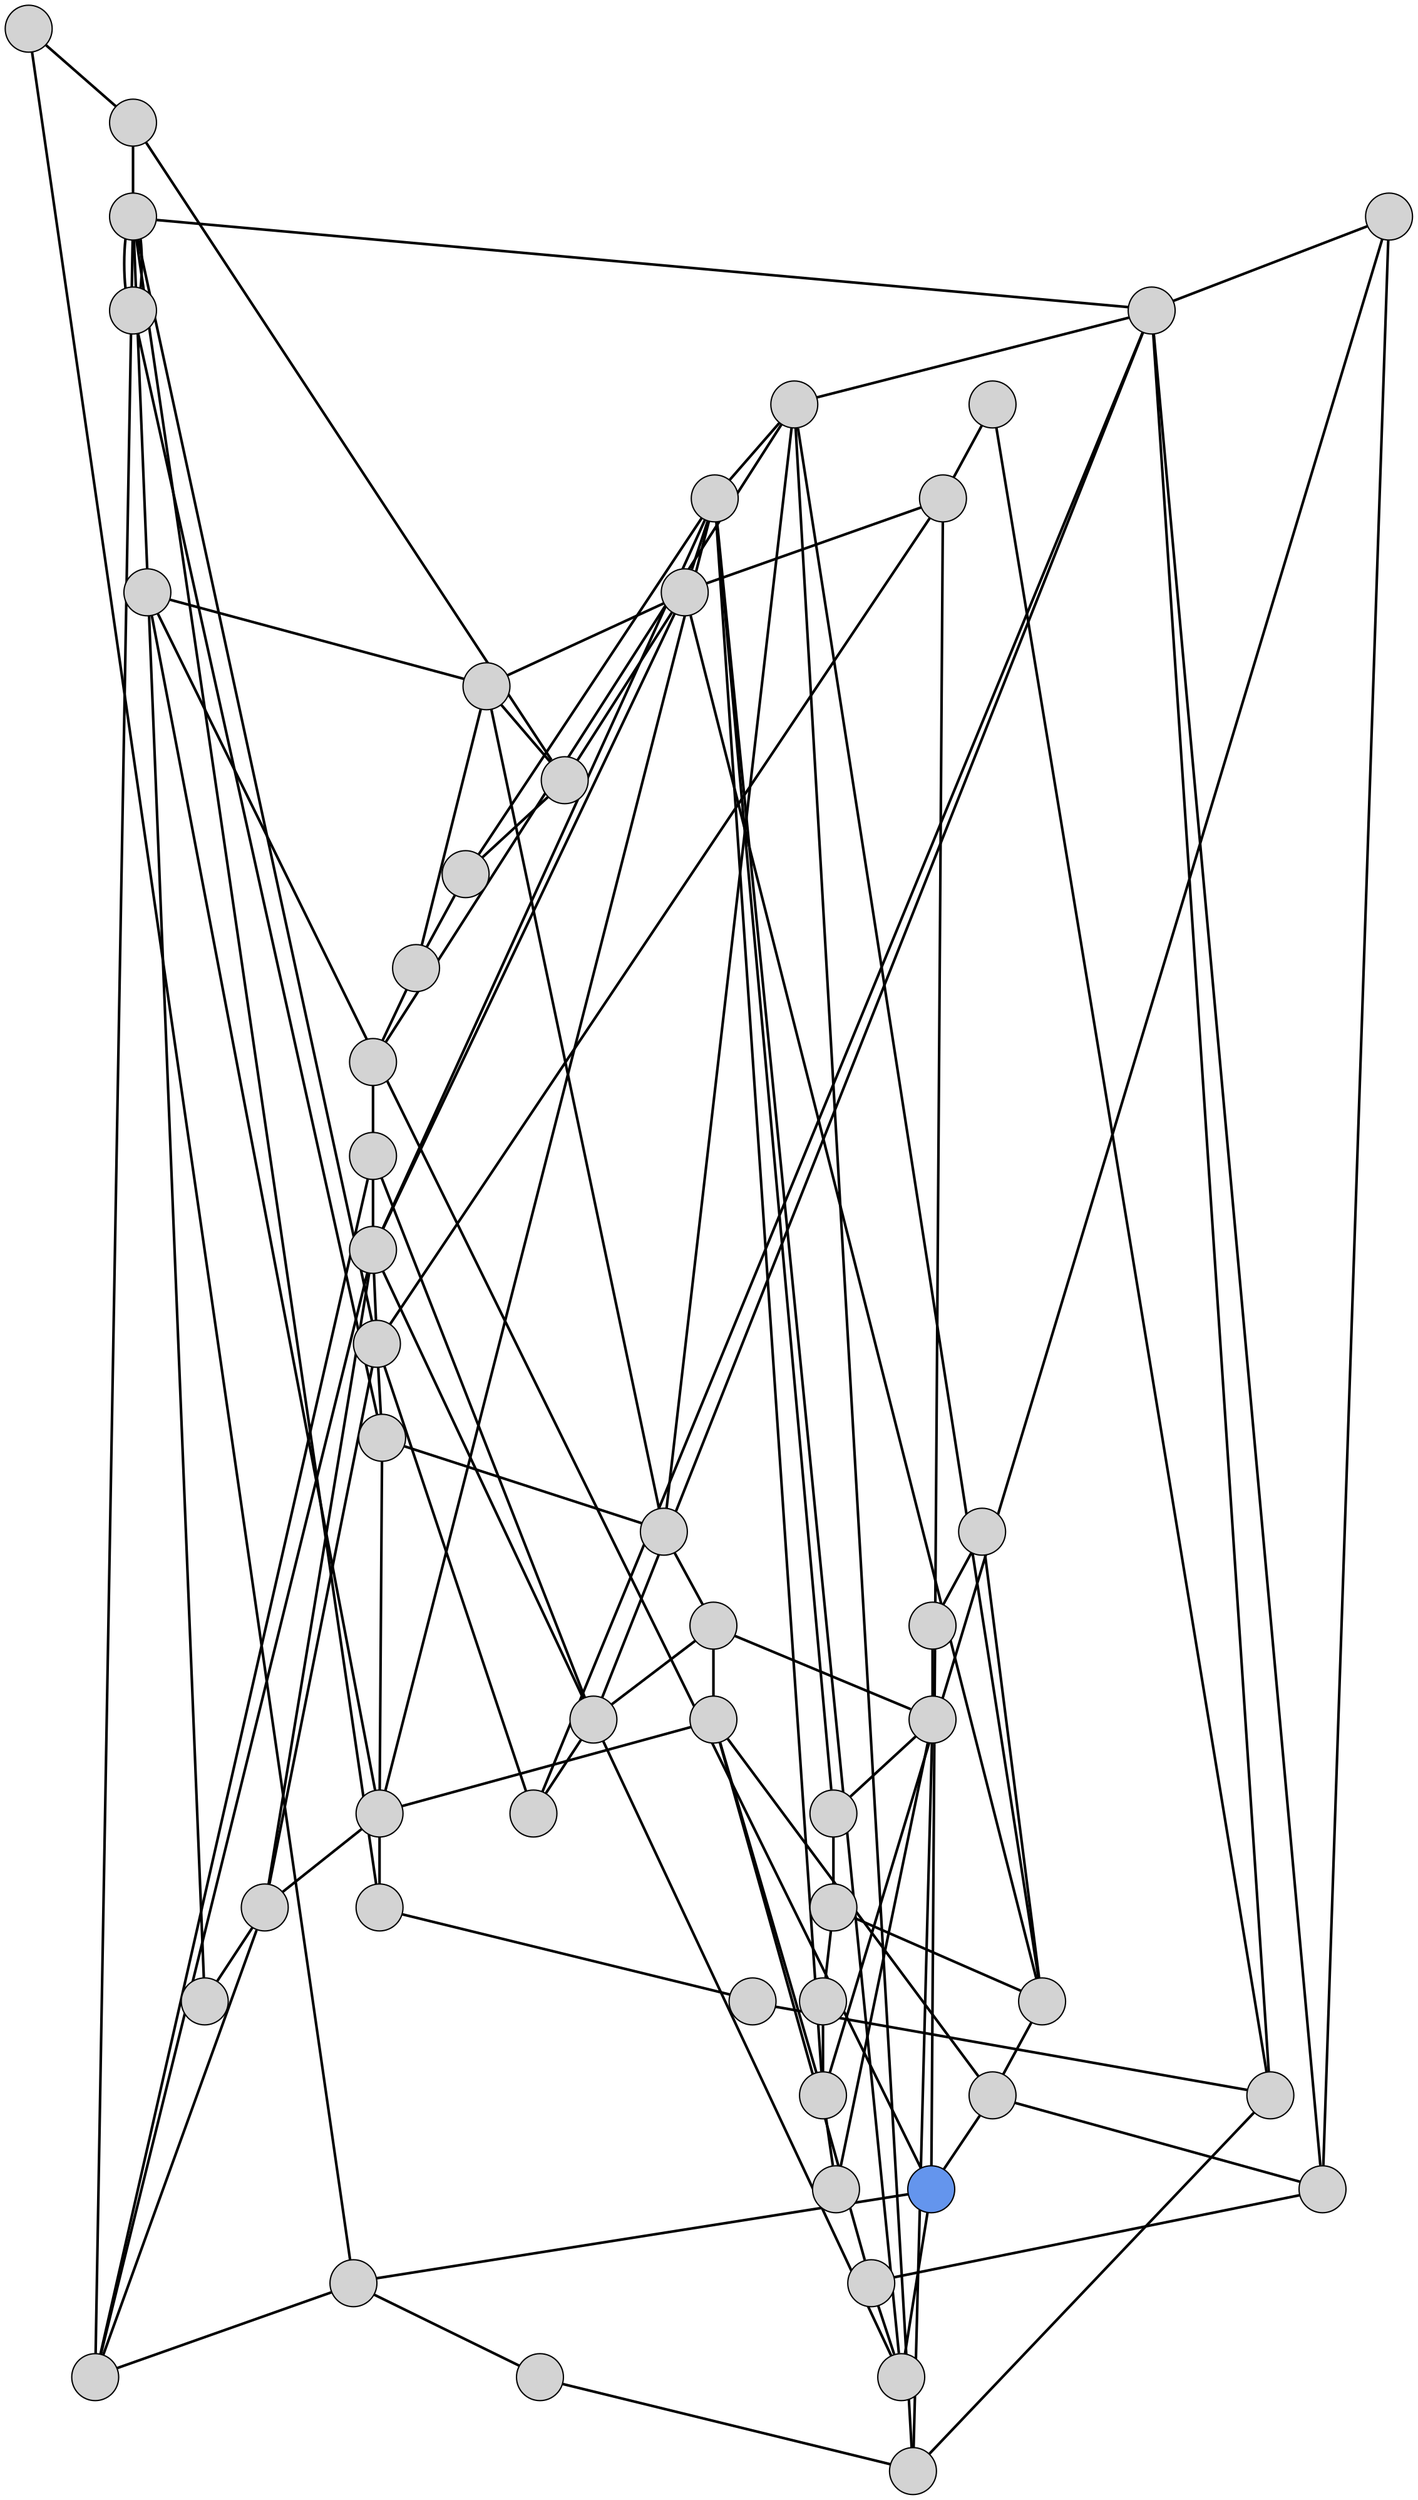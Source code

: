 graph G {
        graph [K=1,
                bb="0,0,1216,1042",
                outputorder=edgesfirst,
                splines=line
        ];
        node [fixedsize=true,
                fontname=Arial,        
                fontsize=10,
                label="\N",
                shape=circle,
                style=filled
        ];
        edge [arrowhead=none,
                penwidth=2
        ];
        1       [height=0.5,
                label="",
                pos="18.238,341.37!",
                width=0.5];
        30      [height=0.5,
                label="",
                pos="157.83,433.16!",
                width=0.5];
        40      [height=0.5,
                label="",
                pos="270.2,373.94!",
                width=0.5];
        24      [height=0.5,
                label="",
                pos="335.91,669.45!",
                width=0.5];
        44      [height=0.5,
                label="",
                pos="311.58,201.34!",
                width=0.5];
        47      [height=0.5,
                label="",
                pos="327.42,488.04!",
                width=0.5];
        22      [height=0.5,
                label="",
                pos="499.02,490.58!",
                width=0.5];
        8       [height=0.5,
                label="",
                pos="721.38,344.9!",
                width=0.5];
        46      [height=0.5,
                label="",
                pos="780.14,579.61!",
                width=0.5];
        16      [height=0.5,
                label="",
                pos="671.31,306.45!",
                width=0.5];
        39      [height=0.5,
                label="",
                pos="451.37,418.56!",
                width=0.5];
        50      [height=0.5,
                label="",
                pos="613.61,228.92!",
                width=0.5];
        32      [height=0.5,
                label="",
                pos="538.88,246.61!",
                width=0.5];
        10      [height=0.5,
                label="",
                pos="844.32,532.78!",
                width=0.5];
        25      [height=0.5,
                label="",
                pos="731.46,648.88!",
                width=0.5];
        19      [height=0.5,
                label="",
                pos="776.05,421.05!",
                width=0.5];
        33      [height=0.5,
                label="",
                pos="1035.7,422.09!",
                width=0.5];
        12      [height=0.5,
                label="",
                pos="645.81,596.55!",
                width=0.5];
        27      [height=0.5,
                label="",
                pos="623.16,771.92!",
                width=0.5];
        35      [height=0.5,
                label="",
                pos="520.9,564.51!",
                width=0.5];
        15      [height=0.5,
                label="",
                pos="946.83,382.4!",
                width=0.5];
        43      [height=0.5,
                label="",
                pos="733.35,262.99!",
                width=0.5];
        9       [height=0.5,
                label="",
                pos="930.2,251.82!",
                width=0.5];
        48      [height=0.5,
                label="",
                pos="1197.6,446!",
                width=0.5];
        36      [height=0.5,
                label="",
                pos="717.54,801.11!",
                width=0.5];
        17      [height=0.5,
                label="",
                pos="833.12,429.46!",
                width=0.5];
        21      [height=0.5,
                label="",
                pos="811.53,268.67!",
                width=0.5];
        13      [height=0.5,
                label="",
                pos="266.69,865.36!",
                width=0.5];
        38      [height=0.5,
                label="",
                pos="456.99,695.2!",
                width=0.5];
        29      [height=0.5,
                label="",
                pos="616.79,483.12!",
                width=0.5];
        49      [height=0.5,
                label="",
                pos="114.51,731.26!",
                width=0.5];
        14      [height=0.5,
                label="",
                pos="423.28,636.67!",
                width=0.5];
        18      [height=0.5,
                label="",
                pos="317.2,583.17!",
                width=0.5];
        37      [height=0.5,
                label="",
                pos="462.69,97.241!",
                width=0.5];
        34      [height=0.5,
                label="",
                pos="461.47,836.62!",
                width=0.5];
        2       [height=0.5,
                label="",
                pos="373.52,377.5!",
                width=0.5];
        42      [height=0.5,
                label="",
                pos="427,217.55!",
                width=0.5];
        11      [fillcolor=cornflowerblue,
                height=0.5,
                label="",
                pos="458.63,311.38!",
                width=0.5];
        26      [height=0.5,
                label="",
                pos="441.31,17.81!",
                width=0.5];
        41      [height=0.5,
                label="",
                pos="585.31,178.5!",
                width=0.5];
        31      [height=0.5,
                label="",
                pos="537.64,409.5!",
                width=0.5];
        28      [height=0.5,
                label="",
                pos="804.71,157.84!",
                width=0.5];
        3       [height=0.5,
                label="",
                pos="1057.1,46.122!",
                width=0.5];
        20      [height=0.5,
                label="",
                pos="1172.2,230.26!",
                width=0.5];
        6       [height=0.5,
                label="",
                pos="1056.7,134.17!",
                width=0.5];
        45      [height=0.5,
                label="",
                pos="1174.3,274.79!",
                width=0.5];
        4       [height=0.5,
                label="",
                pos="922.38,592.57!",
                width=0.5];
        23      [height=0.5,
                label="",
                pos="608.44,1024!",
                width=0.5];
        5       [height=0.5,
                label="",
                pos="522.9,779.65!",
                width=0.5];
        7       [height=0.5,
                label="",
                pos="453.33,538.68!",
                width=0.5];
        32 -- 28        [f=1];
        1 -- 30 [f=1];
        1 -- 40 [f=14];
        30 -- 24        [f=1];
        30 -- 44        [f=15];
        40 -- 47        [f=1];
        40 -- 22        [f=1];
        8 -- 46 [f=1];
        8 -- 16 [f=18];
        16 -- 39        [f=8];
        16 -- 50        [f=2];
        16 -- 32        [f=14];
        10 -- 25        [f=1];
        10 -- 19        [f=5];
        10 -- 33        [f=1];
        25 -- 12        [f=1];
        25 -- 27        [f=1];
        19 -- 35        [f=4];
        19 -- 15        [f=9];
        19 -- 43        [f=4];
        33 -- 46        [f=3];
        33 -- 9 [f=2];
        33 -- 48        [f=17];
        12 -- 8 [f=1];
        12 -- 36        [f=5];
        12 -- 17        [f=16];
        36 -- 46        [f=4];
        17 -- 21        [f=4];
        13 -- 38        [f=1];
        13 -- 24        [f=19];
        38 -- 29        [f=1];
        38 -- 35        [f=15];
        24 -- 12        [f=19];
        24 -- 13        [f=1];
        24 -- 49        [f=1];
        24 -- 47        [f=12];
        27 -- 12        [f=1];
        27 -- 14        [f=8];
        14 -- 38        [f=18];
        14 -- 24        [f=15];
        14 -- 18        [f=2];
        29 -- 8 [f=17];
        29 -- 10        [f=1];
        44 -- 37        [f=2];
        44 -- 32        [f=15];
        35 -- 16        [f=6];
        35 -- 18        [f=16];
        35 -- 34        [f=4];
        2 -- 35 [f=3];
        2 -- 42 [f=2];
        2 -- 11 [f=19];
        42 -- 29        [f=12];
        42 -- 44        [f=2];
        11 -- 40        [f=1];
        11 -- 50        [f=1];
        18 -- 49        [f=2];
        18 -- 47        [f=20];
        26 -- 42        [f=15];
        26 -- 41        [f=2];
        41 -- 8 [f=16];
        41 -- 31        [f=2];
        31 -- 25        [f=14];
        31 -- 47        [f=17];
        31 -- 39        [f=2];
        39 -- 47        [f=10];
        39 -- 14        [f=2];
        39 -- 18        [f=17];
        39 -- 50        [f=2];
        37 -- 16        [f=14];
        37 -- 26        [f=2];
        32 -- 42        [f=15];
        32 -- 39        [f=13];
        3 -- 20 [f=2];
        3 -- 28 [f=19];
        20 -- 33        [f=2];
        28 -- 8 [f=18];
        28 -- 43        [f=1];
        6 -- 28 [f=10];
        6 -- 45 [f=2];
        45 -- 15        [f=2];
        9 -- 16 [f=1];
        9 -- 6  [f=2];
        15 -- 16        [f=2];
        15 -- 48        [f=2];
        4 -- 12 [f=16];
        4 -- 17 [f=4];
        4 -- 15 [f=6];
        21 -- 19        [f=4];
        21 -- 50        [f=4];
        43 -- 17        [f=19];
        43 -- 11        [f=1];
        23 -- 36        [f=4];
        34 -- 24        [f=11];
        34 -- 23        [f=4];
        5 -- 36 [f=6];
        5 -- 7  [f=1];
        7 -- 14 [f=17];
        7 -- 11 [f=2];
        7 -- 32 [f=1];
        22 -- 46        [f=1];
}